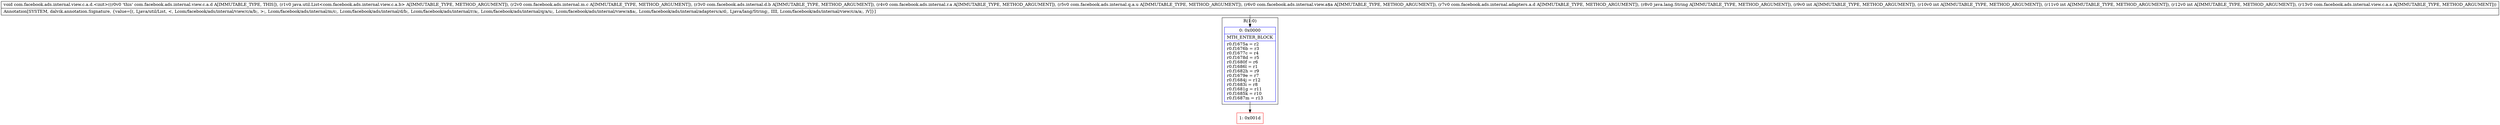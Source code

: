 digraph "CFG forcom.facebook.ads.internal.view.c.a.d.\<init\>(Ljava\/util\/List;Lcom\/facebook\/ads\/internal\/m\/c;Lcom\/facebook\/ads\/internal\/d\/b;Lcom\/facebook\/ads\/internal\/r\/a;Lcom\/facebook\/ads\/internal\/q\/a\/u;Lcom\/facebook\/ads\/internal\/view\/a$a;Lcom\/facebook\/ads\/internal\/adapters\/a\/d;Ljava\/lang\/String;IIIILcom\/facebook\/ads\/internal\/view\/c\/a\/a;)V" {
subgraph cluster_Region_853031608 {
label = "R(1:0)";
node [shape=record,color=blue];
Node_0 [shape=record,label="{0\:\ 0x0000|MTH_ENTER_BLOCK\l|r0.f1675a = r2\lr0.f1676b = r3\lr0.f1677c = r4\lr0.f1678d = r5\lr0.f1680f = r6\lr0.f1686l = r1\lr0.f1682h = r9\lr0.f1679e = r7\lr0.f1684j = r12\lr0.f1683i = r8\lr0.f1681g = r11\lr0.f1685k = r10\lr0.f1687m = r13\l}"];
}
Node_1 [shape=record,color=red,label="{1\:\ 0x001d}"];
MethodNode[shape=record,label="{void com.facebook.ads.internal.view.c.a.d.\<init\>((r0v0 'this' com.facebook.ads.internal.view.c.a.d A[IMMUTABLE_TYPE, THIS]), (r1v0 java.util.List\<com.facebook.ads.internal.view.c.a.b\> A[IMMUTABLE_TYPE, METHOD_ARGUMENT]), (r2v0 com.facebook.ads.internal.m.c A[IMMUTABLE_TYPE, METHOD_ARGUMENT]), (r3v0 com.facebook.ads.internal.d.b A[IMMUTABLE_TYPE, METHOD_ARGUMENT]), (r4v0 com.facebook.ads.internal.r.a A[IMMUTABLE_TYPE, METHOD_ARGUMENT]), (r5v0 com.facebook.ads.internal.q.a.u A[IMMUTABLE_TYPE, METHOD_ARGUMENT]), (r6v0 com.facebook.ads.internal.view.a$a A[IMMUTABLE_TYPE, METHOD_ARGUMENT]), (r7v0 com.facebook.ads.internal.adapters.a.d A[IMMUTABLE_TYPE, METHOD_ARGUMENT]), (r8v0 java.lang.String A[IMMUTABLE_TYPE, METHOD_ARGUMENT]), (r9v0 int A[IMMUTABLE_TYPE, METHOD_ARGUMENT]), (r10v0 int A[IMMUTABLE_TYPE, METHOD_ARGUMENT]), (r11v0 int A[IMMUTABLE_TYPE, METHOD_ARGUMENT]), (r12v0 int A[IMMUTABLE_TYPE, METHOD_ARGUMENT]), (r13v0 com.facebook.ads.internal.view.c.a.a A[IMMUTABLE_TYPE, METHOD_ARGUMENT]))  | Annotation[SYSTEM, dalvik.annotation.Signature, \{value=[(, Ljava\/util\/List, \<, Lcom\/facebook\/ads\/internal\/view\/c\/a\/b;, \>;, Lcom\/facebook\/ads\/internal\/m\/c;, Lcom\/facebook\/ads\/internal\/d\/b;, Lcom\/facebook\/ads\/internal\/r\/a;, Lcom\/facebook\/ads\/internal\/q\/a\/u;, Lcom\/facebook\/ads\/internal\/view\/a$a;, Lcom\/facebook\/ads\/internal\/adapters\/a\/d;, Ljava\/lang\/String;, IIII, Lcom\/facebook\/ads\/internal\/view\/c\/a\/a;, )V]\}]\l}"];
MethodNode -> Node_0;
Node_0 -> Node_1;
}

